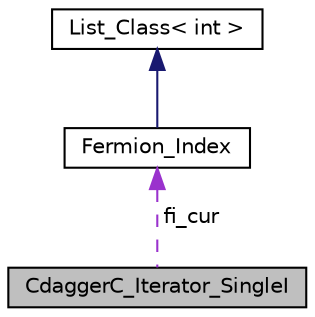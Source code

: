 digraph "CdaggerC_Iterator_SingleI"
{
  edge [fontname="Helvetica",fontsize="10",labelfontname="Helvetica",labelfontsize="10"];
  node [fontname="Helvetica",fontsize="10",shape=record];
  Node1 [label="CdaggerC_Iterator_SingleI",height=0.2,width=0.4,color="black", fillcolor="grey75", style="filled", fontcolor="black"];
  Node2 -> Node1 [dir="back",color="darkorchid3",fontsize="10",style="dashed",label=" fi_cur" ,fontname="Helvetica"];
  Node2 [label="Fermion_Index",height=0.2,width=0.4,color="black", fillcolor="white", style="filled",URL="$structFermion__Index.html"];
  Node3 -> Node2 [dir="back",color="midnightblue",fontsize="10",style="solid",fontname="Helvetica"];
  Node3 [label="List_Class\< int \>",height=0.2,width=0.4,color="black", fillcolor="white", style="filled",URL="$classList__Class.html"];
}
